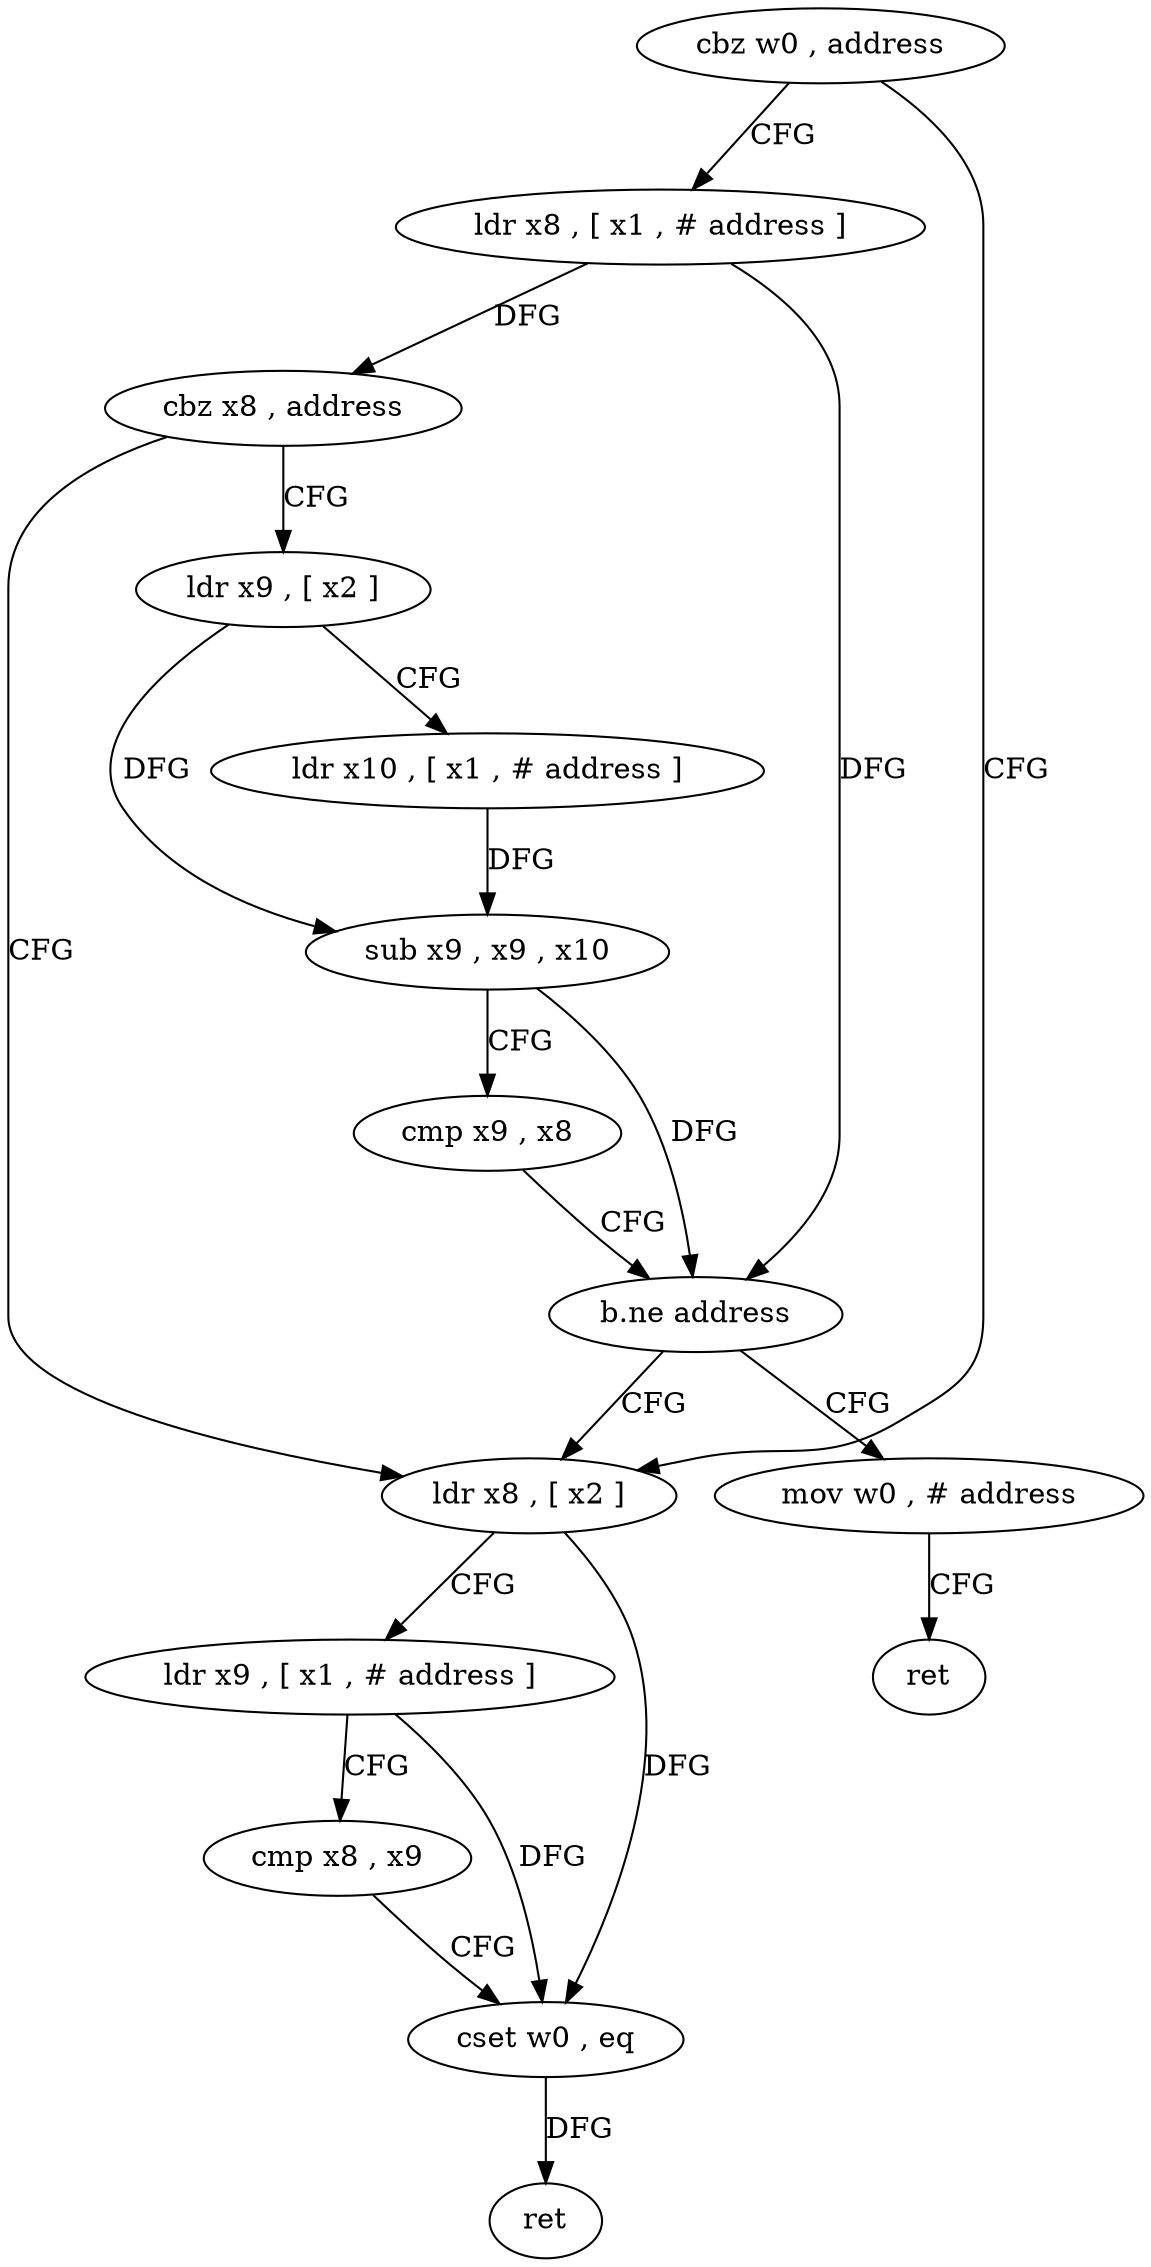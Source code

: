 digraph "func" {
"4258204" [label = "cbz w0 , address" ]
"4258228" [label = "ldr x8 , [ x1 , # address ]" ]
"4258208" [label = "ldr x8 , [ x2 ]" ]
"4258232" [label = "cbz x8 , address" ]
"4258236" [label = "ldr x9 , [ x2 ]" ]
"4258212" [label = "ldr x9 , [ x1 , # address ]" ]
"4258216" [label = "cmp x8 , x9" ]
"4258220" [label = "cset w0 , eq" ]
"4258224" [label = "ret" ]
"4258240" [label = "ldr x10 , [ x1 , # address ]" ]
"4258244" [label = "sub x9 , x9 , x10" ]
"4258248" [label = "cmp x9 , x8" ]
"4258252" [label = "b.ne address" ]
"4258256" [label = "mov w0 , # address" ]
"4258260" [label = "ret" ]
"4258204" -> "4258228" [ label = "CFG" ]
"4258204" -> "4258208" [ label = "CFG" ]
"4258228" -> "4258232" [ label = "DFG" ]
"4258228" -> "4258252" [ label = "DFG" ]
"4258208" -> "4258212" [ label = "CFG" ]
"4258208" -> "4258220" [ label = "DFG" ]
"4258232" -> "4258208" [ label = "CFG" ]
"4258232" -> "4258236" [ label = "CFG" ]
"4258236" -> "4258240" [ label = "CFG" ]
"4258236" -> "4258244" [ label = "DFG" ]
"4258212" -> "4258216" [ label = "CFG" ]
"4258212" -> "4258220" [ label = "DFG" ]
"4258216" -> "4258220" [ label = "CFG" ]
"4258220" -> "4258224" [ label = "DFG" ]
"4258240" -> "4258244" [ label = "DFG" ]
"4258244" -> "4258248" [ label = "CFG" ]
"4258244" -> "4258252" [ label = "DFG" ]
"4258248" -> "4258252" [ label = "CFG" ]
"4258252" -> "4258208" [ label = "CFG" ]
"4258252" -> "4258256" [ label = "CFG" ]
"4258256" -> "4258260" [ label = "CFG" ]
}
